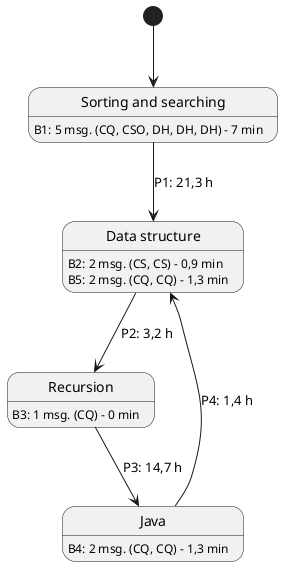 @startuml

state "Sorting and searching" as Sorting
state "Data structure" as DS
state "Recursion" as Recursion
state "Java" as Java

[*] --> Sorting
Sorting : B1: 5 msg. (CQ, CSO, DH, DH, DH) - 7 min
Sorting --> DS : P1: 21,3 h
DS : B2: 2 msg. (CS, CS) - 0,9 min
DS --> Recursion : P2: 3,2 h
Recursion : B3: 1 msg. (CQ) - 0 min
Recursion --> Java : P3: 14,7 h
Java : B4: 2 msg. (CQ, CQ) - 1,3 min
Java --> DS : P4: 1,4 h
DS : B5: 2 msg. (CQ, CQ) - 1,3 min

@enduml